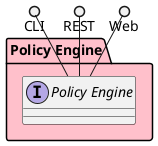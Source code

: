 @startuml



package "Policy Engine" #pink {

    interface "Policy Engine" as i {
    
    }
}

CLI ()-- i
REST ()-- i
Web ()-- i

package "Policy Engine" #pink {
    
}



@enduml
